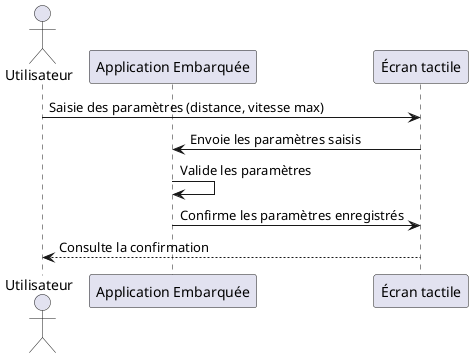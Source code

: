 @startuml trotinnetteParamètres
actor Utilisateur
participant "Application Embarquée" as App
participant "Écran tactile" as Ecran

Utilisateur -> Ecran : Saisie des paramètres (distance, vitesse max)
Ecran -> App : Envoie les paramètres saisis
App -> App : Valide les paramètres
App -> Ecran : Confirme les paramètres enregistrés
Utilisateur <-- Ecran : Consulte la confirmation
@enduml
